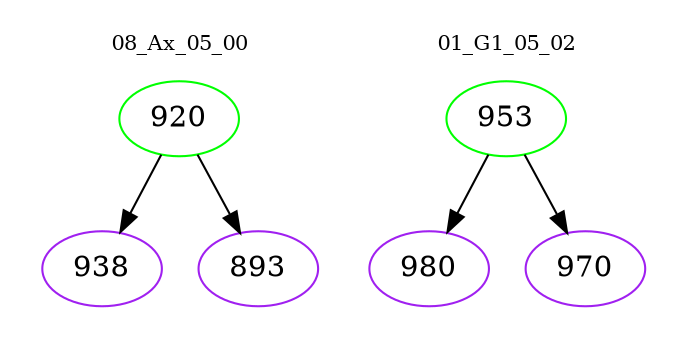 digraph{
subgraph cluster_0 {
color = white
label = "08_Ax_05_00";
fontsize=10;
T0_920 [label="920", color="green"]
T0_920 -> T0_938 [color="black"]
T0_938 [label="938", color="purple"]
T0_920 -> T0_893 [color="black"]
T0_893 [label="893", color="purple"]
}
subgraph cluster_1 {
color = white
label = "01_G1_05_02";
fontsize=10;
T1_953 [label="953", color="green"]
T1_953 -> T1_980 [color="black"]
T1_980 [label="980", color="purple"]
T1_953 -> T1_970 [color="black"]
T1_970 [label="970", color="purple"]
}
}
